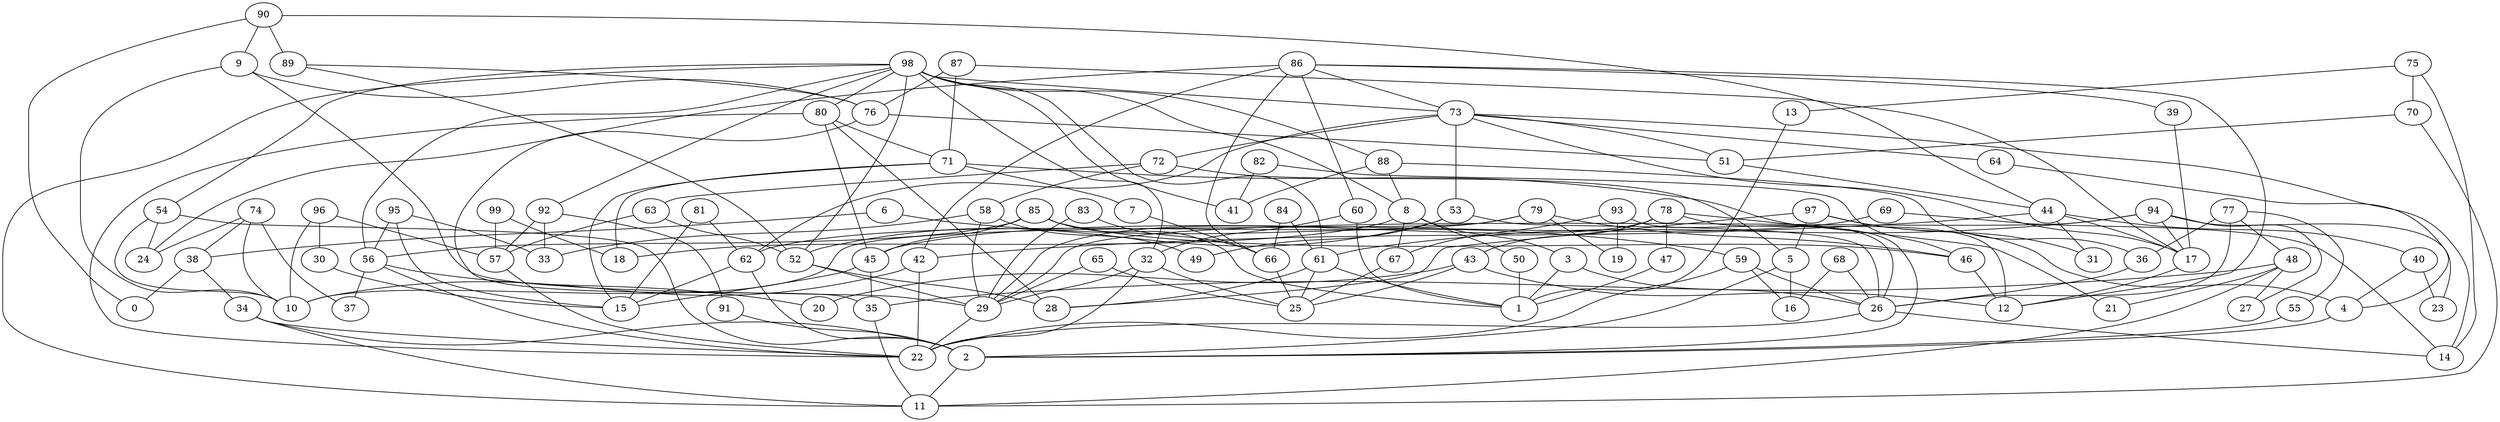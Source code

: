 digraph GG_graph {

subgraph G_graph {
edge [color = black]
"81" -> "15" [dir = none]
"81" -> "62" [dir = none]
"69" -> "14" [dir = none]
"69" -> "45" [dir = none]
"95" -> "15" [dir = none]
"95" -> "56" [dir = none]
"95" -> "33" [dir = none]
"39" -> "17" [dir = none]
"94" -> "23" [dir = none]
"94" -> "29" [dir = none]
"94" -> "61" [dir = none]
"94" -> "17" [dir = none]
"94" -> "27" [dir = none]
"65" -> "29" [dir = none]
"65" -> "25" [dir = none]
"7" -> "66" [dir = none]
"34" -> "22" [dir = none]
"34" -> "11" [dir = none]
"34" -> "2" [dir = none]
"73" -> "17" [dir = none]
"73" -> "14" [dir = none]
"73" -> "72" [dir = none]
"73" -> "62" [dir = none]
"73" -> "64" [dir = none]
"73" -> "51" [dir = none]
"73" -> "53" [dir = none]
"48" -> "27" [dir = none]
"48" -> "35" [dir = none]
"48" -> "21" [dir = none]
"48" -> "11" [dir = none]
"51" -> "44" [dir = none]
"74" -> "38" [dir = none]
"74" -> "37" [dir = none]
"74" -> "24" [dir = none]
"74" -> "10" [dir = none]
"13" -> "1" [dir = none]
"62" -> "2" [dir = none]
"55" -> "2" [dir = none]
"3" -> "26" [dir = none]
"3" -> "1" [dir = none]
"63" -> "52" [dir = none]
"63" -> "57" [dir = none]
"80" -> "71" [dir = none]
"80" -> "45" [dir = none]
"80" -> "22" [dir = none]
"80" -> "28" [dir = none]
"79" -> "46" [dir = none]
"79" -> "62" [dir = none]
"79" -> "19" [dir = none]
"79" -> "10" [dir = none]
"56" -> "20" [dir = none]
"56" -> "37" [dir = none]
"56" -> "22" [dir = none]
"46" -> "12" [dir = none]
"77" -> "26" [dir = none]
"77" -> "48" [dir = none]
"77" -> "55" [dir = none]
"77" -> "36" [dir = none]
"70" -> "11" [dir = none]
"70" -> "51" [dir = none]
"66" -> "25" [dir = none]
"83" -> "29" [dir = none]
"83" -> "66" [dir = none]
"76" -> "35" [dir = none]
"76" -> "51" [dir = none]
"90" -> "89" [dir = none]
"90" -> "9" [dir = none]
"90" -> "44" [dir = none]
"90" -> "0" [dir = none]
"2" -> "11" [dir = none]
"88" -> "36" [dir = none]
"88" -> "8" [dir = none]
"88" -> "41" [dir = none]
"87" -> "17" [dir = none]
"87" -> "76" [dir = none]
"87" -> "71" [dir = none]
"86" -> "66" [dir = none]
"86" -> "73" [dir = none]
"86" -> "42" [dir = none]
"86" -> "12" [dir = none]
"86" -> "60" [dir = none]
"86" -> "39" [dir = none]
"86" -> "24" [dir = none]
"82" -> "46" [dir = none]
"82" -> "41" [dir = none]
"89" -> "52" [dir = none]
"89" -> "76" [dir = none]
"98" -> "88" [dir = none]
"98" -> "52" [dir = none]
"98" -> "73" [dir = none]
"98" -> "11" [dir = none]
"98" -> "41" [dir = none]
"98" -> "80" [dir = none]
"98" -> "61" [dir = none]
"98" -> "54" [dir = none]
"98" -> "56" [dir = none]
"98" -> "32" [dir = none]
"98" -> "8" [dir = none]
"98" -> "92" [dir = none]
"71" -> "12" [dir = none]
"71" -> "7" [dir = none]
"71" -> "15" [dir = none]
"71" -> "18" [dir = none]
"92" -> "33" [dir = none]
"92" -> "57" [dir = none]
"92" -> "91" [dir = none]
"5" -> "16" [dir = none]
"5" -> "2" [dir = none]
"72" -> "58" [dir = none]
"72" -> "63" [dir = none]
"72" -> "5" [dir = none]
"54" -> "24" [dir = none]
"54" -> "2" [dir = none]
"54" -> "10" [dir = none]
"60" -> "1" [dir = none]
"60" -> "32" [dir = none]
"78" -> "43" [dir = none]
"78" -> "47" [dir = none]
"78" -> "29" [dir = none]
"78" -> "2" [dir = none]
"78" -> "21" [dir = none]
"36" -> "26" [dir = none]
"17" -> "12" [dir = none]
"40" -> "4" [dir = none]
"40" -> "23" [dir = none]
"9" -> "76" [dir = none]
"9" -> "10" [dir = none]
"9" -> "29" [dir = none]
"93" -> "19" [dir = none]
"93" -> "26" [dir = none]
"93" -> "67" [dir = none]
"44" -> "31" [dir = none]
"44" -> "17" [dir = none]
"44" -> "40" [dir = none]
"44" -> "42" [dir = none]
"26" -> "22" [dir = none]
"26" -> "14" [dir = none]
"99" -> "57" [dir = none]
"99" -> "18" [dir = none]
"29" -> "22" [dir = none]
"43" -> "25" [dir = none]
"43" -> "20" [dir = none]
"47" -> "1" [dir = none]
"96" -> "10" [dir = none]
"96" -> "57" [dir = none]
"96" -> "30" [dir = none]
"38" -> "0" [dir = none]
"38" -> "34" [dir = none]
"61" -> "28" [dir = none]
"61" -> "25" [dir = none]
"61" -> "1" [dir = none]
"30" -> "15" [dir = none]
"84" -> "66" [dir = none]
"84" -> "61" [dir = none]
"58" -> "49" [dir = none]
"58" -> "29" [dir = none]
"58" -> "33" [dir = none]
"6" -> "38" [dir = none]
"6" -> "59" [dir = none]
"75" -> "13" [dir = none]
"75" -> "70" [dir = none]
"75" -> "14" [dir = none]
"50" -> "1" [dir = none]
"59" -> "22" [dir = none]
"59" -> "26" [dir = none]
"59" -> "16" [dir = none]
"67" -> "25" [dir = none]
"42" -> "10" [dir = none]
"42" -> "22" [dir = none]
"52" -> "28" [dir = none]
"52" -> "29" [dir = none]
"53" -> "26" [dir = none]
"53" -> "49" [dir = none]
"53" -> "52" [dir = none]
"64" -> "4" [dir = none]
"4" -> "2" [dir = none]
"97" -> "5" [dir = none]
"97" -> "28" [dir = none]
"97" -> "31" [dir = none]
"97" -> "4" [dir = none]
"57" -> "22" [dir = none]
"45" -> "35" [dir = none]
"45" -> "15" [dir = none]
"91" -> "2" [dir = none]
"68" -> "16" [dir = none]
"68" -> "26" [dir = none]
"32" -> "25" [dir = none]
"32" -> "29" [dir = none]
"32" -> "22" [dir = none]
"85" -> "1" [dir = none]
"85" -> "56" [dir = none]
"85" -> "45" [dir = none]
"85" -> "46" [dir = none]
"8" -> "18" [dir = none]
"8" -> "3" [dir = none]
"8" -> "67" [dir = none]
"8" -> "50" [dir = none]
"35" -> "11" [dir = none]
"62" -> "15" [dir = none]
"43" -> "12" [dir = none]
}

}

